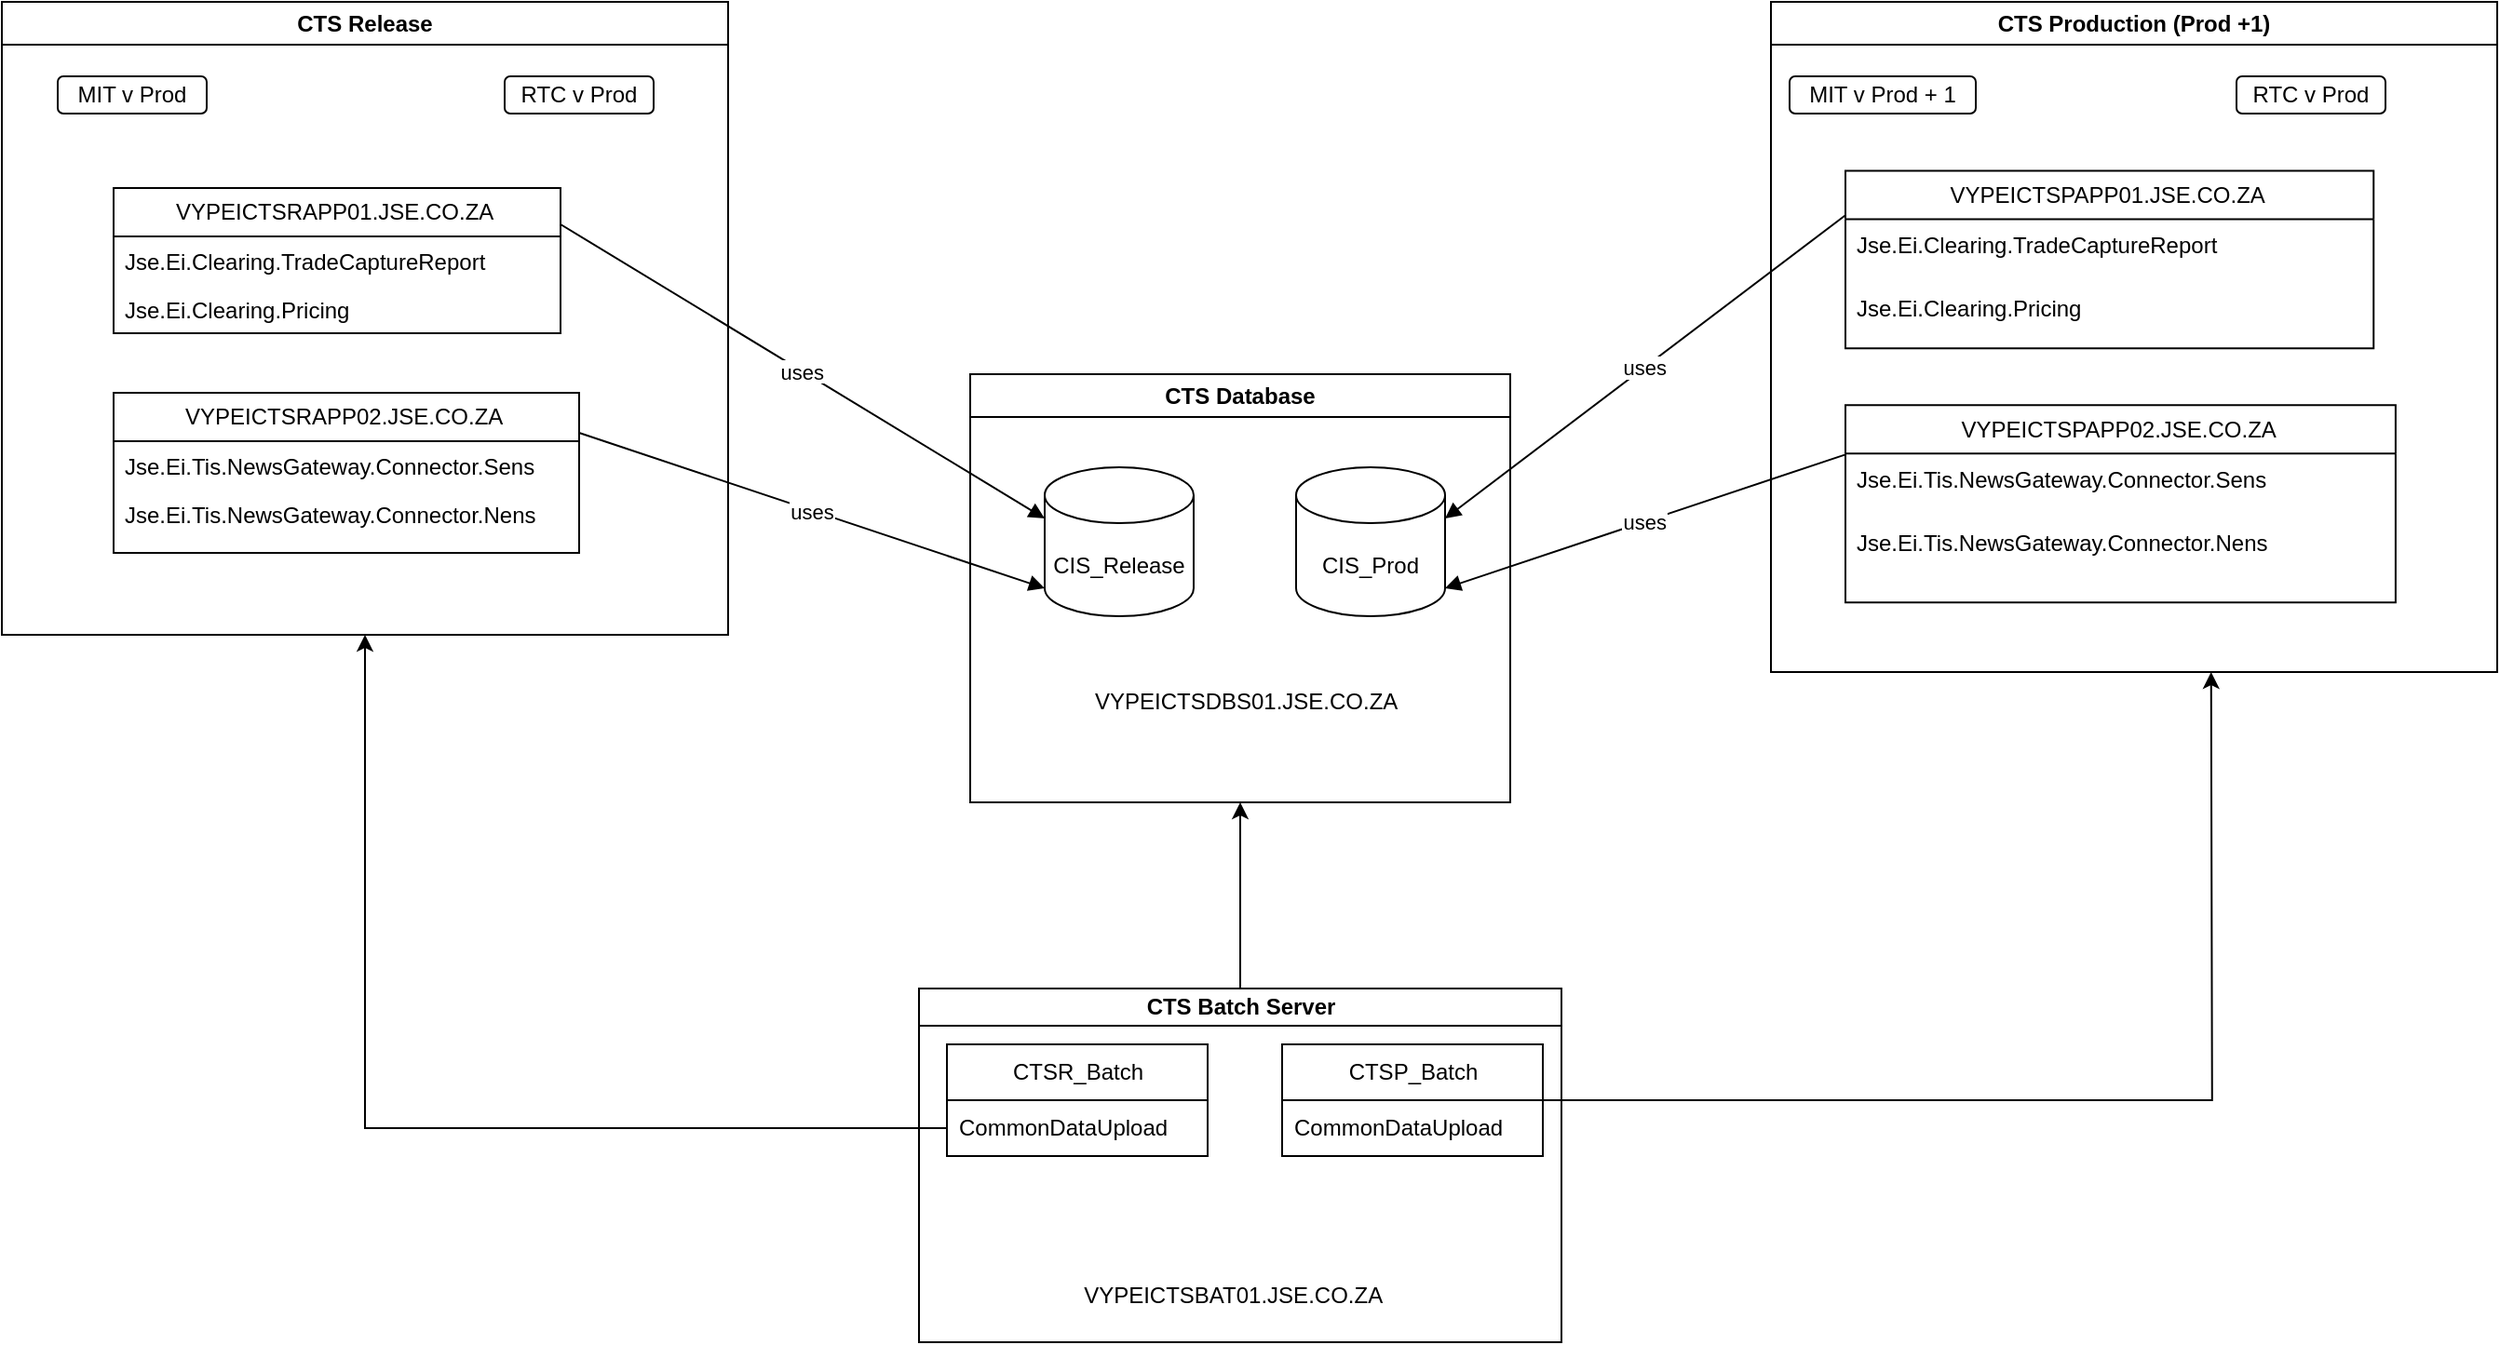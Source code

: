 <mxfile version="21.2.1" type="github">
  <diagram name="Page-1" id="QKq4AHpZra5xfbNQWS_R">
    <mxGraphModel dx="2600" dy="2075" grid="1" gridSize="10" guides="1" tooltips="1" connect="1" arrows="1" fold="1" page="1" pageScale="1" pageWidth="850" pageHeight="1100" math="0" shadow="0">
      <root>
        <mxCell id="0" />
        <mxCell id="1" parent="0" />
        <mxCell id="KkRfMMAH-QFb7I6BU0pS-10" style="edgeStyle=orthogonalEdgeStyle;rounded=0;orthogonalLoop=1;jettySize=auto;html=1;entryX=0.5;entryY=1;entryDx=0;entryDy=0;exitX=0.5;exitY=0;exitDx=0;exitDy=0;" edge="1" parent="1" source="KkRfMMAH-QFb7I6BU0pS-48" target="KkRfMMAH-QFb7I6BU0pS-32">
          <mxGeometry relative="1" as="geometry">
            <mxPoint x="315" y="160" as="targetPoint" />
          </mxGeometry>
        </mxCell>
        <mxCell id="7" value="uses" style="curved=1;startArrow=none;endArrow=block;exitX=1;exitY=0.25;entryX=0;entryY=1;entryDx=0;entryDy=-15;entryPerimeter=0;exitDx=0;exitDy=0;" parent="1" source="KkRfMMAH-QFb7I6BU0pS-70" target="KkRfMMAH-QFb7I6BU0pS-22" edge="1">
          <mxGeometry relative="1" as="geometry">
            <Array as="points" />
            <mxPoint x="-190" y="140.101" as="sourcePoint" />
            <mxPoint x="170" y="105" as="targetPoint" />
          </mxGeometry>
        </mxCell>
        <mxCell id="KkRfMMAH-QFb7I6BU0pS-32" value="CTS Database" style="swimlane;whiteSpace=wrap;html=1;" vertex="1" parent="1">
          <mxGeometry x="-300" y="-80" width="290" height="230" as="geometry" />
        </mxCell>
        <mxCell id="KkRfMMAH-QFb7I6BU0pS-22" value="CIS_Release" style="shape=cylinder3;whiteSpace=wrap;html=1;boundedLbl=1;backgroundOutline=1;size=15;" vertex="1" parent="KkRfMMAH-QFb7I6BU0pS-32">
          <mxGeometry x="40" y="50" width="80" height="80" as="geometry" />
        </mxCell>
        <mxCell id="KkRfMMAH-QFb7I6BU0pS-23" value="CIS_Prod" style="shape=cylinder3;whiteSpace=wrap;html=1;boundedLbl=1;backgroundOutline=1;size=15;" vertex="1" parent="KkRfMMAH-QFb7I6BU0pS-32">
          <mxGeometry x="175" y="50" width="80" height="80" as="geometry" />
        </mxCell>
        <mxCell id="KkRfMMAH-QFb7I6BU0pS-25" value="VYPEICTSDBS01.JSE.CO.ZA&amp;nbsp;" style="text;html=1;strokeColor=none;fillColor=none;align=center;verticalAlign=middle;whiteSpace=wrap;rounded=0;" vertex="1" parent="KkRfMMAH-QFb7I6BU0pS-32">
          <mxGeometry x="60" y="160" width="180" height="31" as="geometry" />
        </mxCell>
        <mxCell id="KkRfMMAH-QFb7I6BU0pS-35" value="CTS Release" style="swimlane;whiteSpace=wrap;html=1;" vertex="1" parent="1">
          <mxGeometry x="-820" y="-280" width="390" height="340" as="geometry" />
        </mxCell>
        <mxCell id="KkRfMMAH-QFb7I6BU0pS-74" value="" style="group" vertex="1" connectable="0" parent="KkRfMMAH-QFb7I6BU0pS-35">
          <mxGeometry x="60" y="100" width="250" height="196" as="geometry" />
        </mxCell>
        <mxCell id="KkRfMMAH-QFb7I6BU0pS-66" value="VYPEICTSRAPP01.JSE.CO.ZA&amp;nbsp;" style="swimlane;fontStyle=0;childLayout=stackLayout;horizontal=1;startSize=26;fillColor=none;horizontalStack=0;resizeParent=1;resizeParentMax=0;resizeLast=0;collapsible=1;marginBottom=0;html=1;" vertex="1" parent="KkRfMMAH-QFb7I6BU0pS-74">
          <mxGeometry width="240" height="78" as="geometry" />
        </mxCell>
        <mxCell id="KkRfMMAH-QFb7I6BU0pS-67" value="Jse.Ei.Clearing.TradeCaptureReport" style="text;strokeColor=none;fillColor=none;align=left;verticalAlign=top;spacingLeft=4;spacingRight=4;overflow=hidden;rotatable=0;points=[[0,0.5],[1,0.5]];portConstraint=eastwest;whiteSpace=wrap;html=1;" vertex="1" parent="KkRfMMAH-QFb7I6BU0pS-66">
          <mxGeometry y="26" width="240" height="26" as="geometry" />
        </mxCell>
        <mxCell id="KkRfMMAH-QFb7I6BU0pS-68" value="Jse.Ei.Clearing.Pricing" style="text;strokeColor=none;fillColor=none;align=left;verticalAlign=top;spacingLeft=4;spacingRight=4;overflow=hidden;rotatable=0;points=[[0,0.5],[1,0.5]];portConstraint=eastwest;whiteSpace=wrap;html=1;" vertex="1" parent="KkRfMMAH-QFb7I6BU0pS-66">
          <mxGeometry y="52" width="240" height="26" as="geometry" />
        </mxCell>
        <mxCell id="KkRfMMAH-QFb7I6BU0pS-70" value="VYPEICTSRAPP02.JSE.CO.ZA&amp;nbsp;" style="swimlane;fontStyle=0;childLayout=stackLayout;horizontal=1;startSize=26;fillColor=none;horizontalStack=0;resizeParent=1;resizeParentMax=0;resizeLast=0;collapsible=1;marginBottom=0;html=1;" vertex="1" parent="KkRfMMAH-QFb7I6BU0pS-74">
          <mxGeometry y="110" width="250" height="86" as="geometry" />
        </mxCell>
        <mxCell id="KkRfMMAH-QFb7I6BU0pS-71" value="Jse.Ei.Tis.NewsGateway.Connector.Sens" style="text;strokeColor=none;fillColor=none;align=left;verticalAlign=top;spacingLeft=4;spacingRight=4;overflow=hidden;rotatable=0;points=[[0,0.5],[1,0.5]];portConstraint=eastwest;whiteSpace=wrap;html=1;" vertex="1" parent="KkRfMMAH-QFb7I6BU0pS-70">
          <mxGeometry y="26" width="250" height="26" as="geometry" />
        </mxCell>
        <mxCell id="KkRfMMAH-QFb7I6BU0pS-72" value="Jse.Ei.Tis.NewsGateway.Connector.Nens" style="text;strokeColor=none;fillColor=none;align=left;verticalAlign=top;spacingLeft=4;spacingRight=4;overflow=hidden;rotatable=0;points=[[0,0.5],[1,0.5]];portConstraint=eastwest;whiteSpace=wrap;html=1;" vertex="1" parent="KkRfMMAH-QFb7I6BU0pS-70">
          <mxGeometry y="52" width="250" height="34" as="geometry" />
        </mxCell>
        <mxCell id="KkRfMMAH-QFb7I6BU0pS-87" value="MIT v Prod" style="rounded=1;whiteSpace=wrap;html=1;" vertex="1" parent="KkRfMMAH-QFb7I6BU0pS-35">
          <mxGeometry x="30" y="40" width="80" height="20" as="geometry" />
        </mxCell>
        <mxCell id="KkRfMMAH-QFb7I6BU0pS-88" value="RTC v Prod" style="rounded=1;whiteSpace=wrap;html=1;" vertex="1" parent="KkRfMMAH-QFb7I6BU0pS-35">
          <mxGeometry x="270" y="40" width="80" height="20" as="geometry" />
        </mxCell>
        <mxCell id="KkRfMMAH-QFb7I6BU0pS-48" value="CTS Batch Server" style="swimlane;whiteSpace=wrap;html=1;startSize=20;" vertex="1" parent="1">
          <mxGeometry x="-327.5" y="250" width="345" height="190" as="geometry" />
        </mxCell>
        <mxCell id="KkRfMMAH-QFb7I6BU0pS-51" value="CTSR_Batch" style="swimlane;fontStyle=0;childLayout=stackLayout;horizontal=1;startSize=30;horizontalStack=0;resizeParent=1;resizeParentMax=0;resizeLast=0;collapsible=1;marginBottom=0;whiteSpace=wrap;html=1;" vertex="1" parent="KkRfMMAH-QFb7I6BU0pS-48">
          <mxGeometry x="15" y="30" width="140" height="60" as="geometry" />
        </mxCell>
        <mxCell id="KkRfMMAH-QFb7I6BU0pS-52" value="CommonDataUpload" style="text;strokeColor=none;fillColor=none;align=left;verticalAlign=middle;spacingLeft=4;spacingRight=4;overflow=hidden;points=[[0,0.5],[1,0.5]];portConstraint=eastwest;rotatable=0;whiteSpace=wrap;html=1;" vertex="1" parent="KkRfMMAH-QFb7I6BU0pS-51">
          <mxGeometry y="30" width="140" height="30" as="geometry" />
        </mxCell>
        <mxCell id="KkRfMMAH-QFb7I6BU0pS-55" value="VYPEICTSBAT01.JSE.CO.ZA&amp;nbsp;" style="text;html=1;strokeColor=none;fillColor=none;align=center;verticalAlign=middle;whiteSpace=wrap;rounded=0;" vertex="1" parent="KkRfMMAH-QFb7I6BU0pS-48">
          <mxGeometry x="85" y="150" width="170" height="30" as="geometry" />
        </mxCell>
        <mxCell id="KkRfMMAH-QFb7I6BU0pS-62" value="CTSP_Batch" style="swimlane;fontStyle=0;childLayout=stackLayout;horizontal=1;startSize=30;horizontalStack=0;resizeParent=1;resizeParentMax=0;resizeLast=0;collapsible=1;marginBottom=0;whiteSpace=wrap;html=1;" vertex="1" parent="KkRfMMAH-QFb7I6BU0pS-48">
          <mxGeometry x="195" y="30" width="140" height="60" as="geometry" />
        </mxCell>
        <mxCell id="KkRfMMAH-QFb7I6BU0pS-63" value="CommonDataUpload" style="text;strokeColor=none;fillColor=none;align=left;verticalAlign=middle;spacingLeft=4;spacingRight=4;overflow=hidden;points=[[0,0.5],[1,0.5]];portConstraint=eastwest;rotatable=0;whiteSpace=wrap;html=1;" vertex="1" parent="KkRfMMAH-QFb7I6BU0pS-62">
          <mxGeometry y="30" width="140" height="30" as="geometry" />
        </mxCell>
        <mxCell id="KkRfMMAH-QFb7I6BU0pS-65" style="edgeStyle=orthogonalEdgeStyle;rounded=0;orthogonalLoop=1;jettySize=auto;html=1;entryX=0.5;entryY=1;entryDx=0;entryDy=0;" edge="1" parent="1" source="KkRfMMAH-QFb7I6BU0pS-52" target="KkRfMMAH-QFb7I6BU0pS-35">
          <mxGeometry relative="1" as="geometry" />
        </mxCell>
        <mxCell id="KkRfMMAH-QFb7I6BU0pS-83" value="" style="group" vertex="1" connectable="0" parent="1">
          <mxGeometry x="130" y="-280" width="390" height="360" as="geometry" />
        </mxCell>
        <mxCell id="KkRfMMAH-QFb7I6BU0pS-64" style="edgeStyle=orthogonalEdgeStyle;rounded=0;orthogonalLoop=1;jettySize=auto;html=1;" edge="1" parent="KkRfMMAH-QFb7I6BU0pS-83" source="KkRfMMAH-QFb7I6BU0pS-62">
          <mxGeometry relative="1" as="geometry">
            <mxPoint x="236.364" y="360" as="targetPoint" />
          </mxGeometry>
        </mxCell>
        <mxCell id="KkRfMMAH-QFb7I6BU0pS-75" value="CTS Production (Prod +1)" style="swimlane;whiteSpace=wrap;html=1;" vertex="1" parent="KkRfMMAH-QFb7I6BU0pS-83">
          <mxGeometry width="390.0" height="360" as="geometry" />
        </mxCell>
        <mxCell id="KkRfMMAH-QFb7I6BU0pS-76" value="" style="group" vertex="1" connectable="0" parent="KkRfMMAH-QFb7I6BU0pS-75">
          <mxGeometry x="39.996" y="70.003" width="295.455" height="261.333" as="geometry" />
        </mxCell>
        <mxCell id="KkRfMMAH-QFb7I6BU0pS-77" value="VYPEICTSPAPP01.JSE.CO.ZA&amp;nbsp;" style="swimlane;fontStyle=0;childLayout=stackLayout;horizontal=1;startSize=26;fillColor=none;horizontalStack=0;resizeParent=1;resizeParentMax=0;resizeLast=0;collapsible=1;marginBottom=0;html=1;" vertex="1" parent="KkRfMMAH-QFb7I6BU0pS-76">
          <mxGeometry y="20.785" width="283.636" height="95.333" as="geometry" />
        </mxCell>
        <mxCell id="KkRfMMAH-QFb7I6BU0pS-78" value="Jse.Ei.Clearing.TradeCaptureReport" style="text;strokeColor=none;fillColor=none;align=left;verticalAlign=top;spacingLeft=4;spacingRight=4;overflow=hidden;rotatable=0;points=[[0,0.5],[1,0.5]];portConstraint=eastwest;whiteSpace=wrap;html=1;" vertex="1" parent="KkRfMMAH-QFb7I6BU0pS-77">
          <mxGeometry y="26" width="283.636" height="34.667" as="geometry" />
        </mxCell>
        <mxCell id="KkRfMMAH-QFb7I6BU0pS-79" value="Jse.Ei.Clearing.Pricing" style="text;strokeColor=none;fillColor=none;align=left;verticalAlign=top;spacingLeft=4;spacingRight=4;overflow=hidden;rotatable=0;points=[[0,0.5],[1,0.5]];portConstraint=eastwest;whiteSpace=wrap;html=1;" vertex="1" parent="KkRfMMAH-QFb7I6BU0pS-77">
          <mxGeometry y="60.667" width="283.636" height="34.667" as="geometry" />
        </mxCell>
        <mxCell id="KkRfMMAH-QFb7I6BU0pS-80" value="VYPEICTSPAPP02.JSE.CO.ZA&amp;nbsp;" style="swimlane;fontStyle=0;childLayout=stackLayout;horizontal=1;startSize=26;fillColor=none;horizontalStack=0;resizeParent=1;resizeParentMax=0;resizeLast=0;collapsible=1;marginBottom=0;html=1;" vertex="1" parent="KkRfMMAH-QFb7I6BU0pS-76">
          <mxGeometry y="146.667" width="295.455" height="106" as="geometry" />
        </mxCell>
        <mxCell id="KkRfMMAH-QFb7I6BU0pS-81" value="Jse.Ei.Tis.NewsGateway.Connector.Sens" style="text;strokeColor=none;fillColor=none;align=left;verticalAlign=top;spacingLeft=4;spacingRight=4;overflow=hidden;rotatable=0;points=[[0,0.5],[1,0.5]];portConstraint=eastwest;whiteSpace=wrap;html=1;" vertex="1" parent="KkRfMMAH-QFb7I6BU0pS-80">
          <mxGeometry y="26" width="295.455" height="34.667" as="geometry" />
        </mxCell>
        <mxCell id="KkRfMMAH-QFb7I6BU0pS-82" value="Jse.Ei.Tis.NewsGateway.Connector.Nens" style="text;strokeColor=none;fillColor=none;align=left;verticalAlign=top;spacingLeft=4;spacingRight=4;overflow=hidden;rotatable=0;points=[[0,0.5],[1,0.5]];portConstraint=eastwest;whiteSpace=wrap;html=1;" vertex="1" parent="KkRfMMAH-QFb7I6BU0pS-80">
          <mxGeometry y="60.667" width="295.455" height="45.333" as="geometry" />
        </mxCell>
        <mxCell id="KkRfMMAH-QFb7I6BU0pS-89" value="MIT v Prod + 1" style="rounded=1;whiteSpace=wrap;html=1;" vertex="1" parent="KkRfMMAH-QFb7I6BU0pS-75">
          <mxGeometry x="10" y="40" width="100" height="20" as="geometry" />
        </mxCell>
        <mxCell id="KkRfMMAH-QFb7I6BU0pS-90" value="RTC v Prod" style="rounded=1;whiteSpace=wrap;html=1;" vertex="1" parent="KkRfMMAH-QFb7I6BU0pS-75">
          <mxGeometry x="250" y="40" width="80" height="20" as="geometry" />
        </mxCell>
        <mxCell id="KkRfMMAH-QFb7I6BU0pS-85" value="uses" style="curved=1;startArrow=none;endArrow=block;exitX=0;exitY=0.25;entryX=1;entryY=0;entryDx=0;entryDy=27.5;entryPerimeter=0;exitDx=0;exitDy=0;" edge="1" parent="1" source="KkRfMMAH-QFb7I6BU0pS-77" target="KkRfMMAH-QFb7I6BU0pS-23">
          <mxGeometry relative="1" as="geometry">
            <Array as="points" />
            <mxPoint x="-210" y="-161" as="sourcePoint" />
            <mxPoint x="-10" y="-80" as="targetPoint" />
          </mxGeometry>
        </mxCell>
        <mxCell id="KkRfMMAH-QFb7I6BU0pS-86" value="uses" style="curved=1;startArrow=none;endArrow=block;exitX=0;exitY=0.25;entryX=1;entryY=1;entryDx=0;entryDy=-15;entryPerimeter=0;exitDx=0;exitDy=0;" edge="1" parent="1" source="KkRfMMAH-QFb7I6BU0pS-80" target="KkRfMMAH-QFb7I6BU0pS-23">
          <mxGeometry relative="1" as="geometry">
            <Array as="points" />
            <mxPoint x="85" y="-20" as="sourcePoint" />
            <mxPoint x="-40" y="118" as="targetPoint" />
          </mxGeometry>
        </mxCell>
        <mxCell id="KkRfMMAH-QFb7I6BU0pS-84" value="uses" style="curved=1;startArrow=none;endArrow=block;exitX=1;exitY=0.25;entryX=0;entryY=0;entryDx=0;entryDy=27.5;entryPerimeter=0;exitDx=0;exitDy=0;" edge="1" parent="1" source="KkRfMMAH-QFb7I6BU0pS-66" target="KkRfMMAH-QFb7I6BU0pS-22">
          <mxGeometry relative="1" as="geometry">
            <Array as="points" />
            <mxPoint x="-560" y="-173" as="sourcePoint" />
            <mxPoint x="-370" y="-137" as="targetPoint" />
          </mxGeometry>
        </mxCell>
      </root>
    </mxGraphModel>
  </diagram>
</mxfile>
